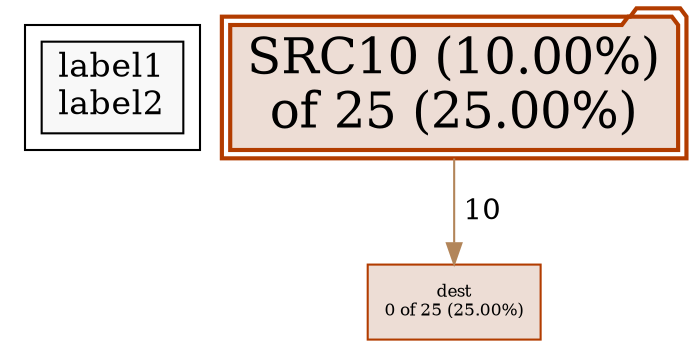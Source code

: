 digraph "testtitle" {
node [style=filled fillcolor="#f8f8f8"]
subgraph cluster_L { "label1" [shape=box fontsize=16 label="label1\llabel2\l"] }
N1 [label="SRC10 (10.00%)\nof 25 (25.00%)" fontsize=24 shape=folder tooltip="src (25)" color="#b23c00" fillcolor="#edddd5" style="bold,filled" peripheries=2 URL="www.google.com" target="_blank"]
N2 [label="dest\n0 of 25 (25.00%)" fontsize=8 shape=box tooltip="dest (25)" color="#b23c00" fillcolor="#edddd5"]
N1 -> N2 [label=" 10" weight=11 color="#b28559" tooltip="src -> dest (10)" labeltooltip="src -> dest (10)"]
}
